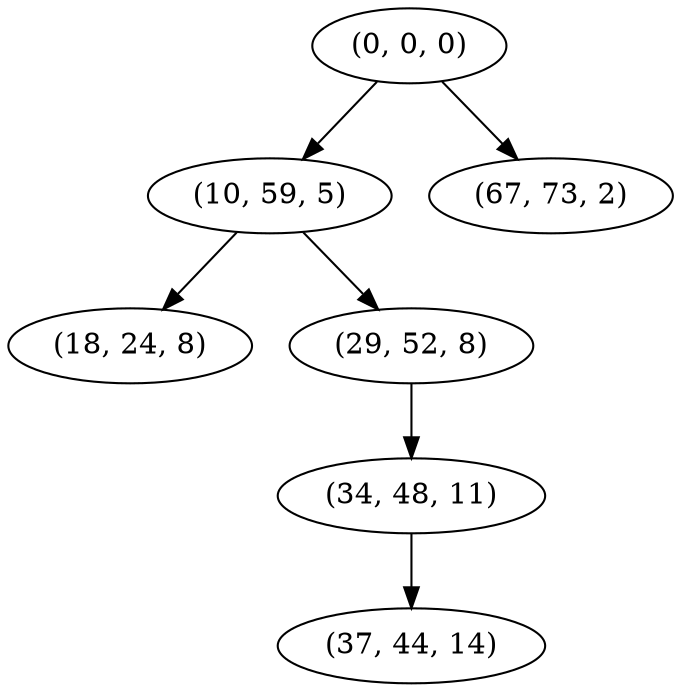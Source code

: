 digraph tree {
    "(0, 0, 0)";
    "(10, 59, 5)";
    "(18, 24, 8)";
    "(29, 52, 8)";
    "(34, 48, 11)";
    "(37, 44, 14)";
    "(67, 73, 2)";
    "(0, 0, 0)" -> "(10, 59, 5)";
    "(0, 0, 0)" -> "(67, 73, 2)";
    "(10, 59, 5)" -> "(18, 24, 8)";
    "(10, 59, 5)" -> "(29, 52, 8)";
    "(29, 52, 8)" -> "(34, 48, 11)";
    "(34, 48, 11)" -> "(37, 44, 14)";
}
